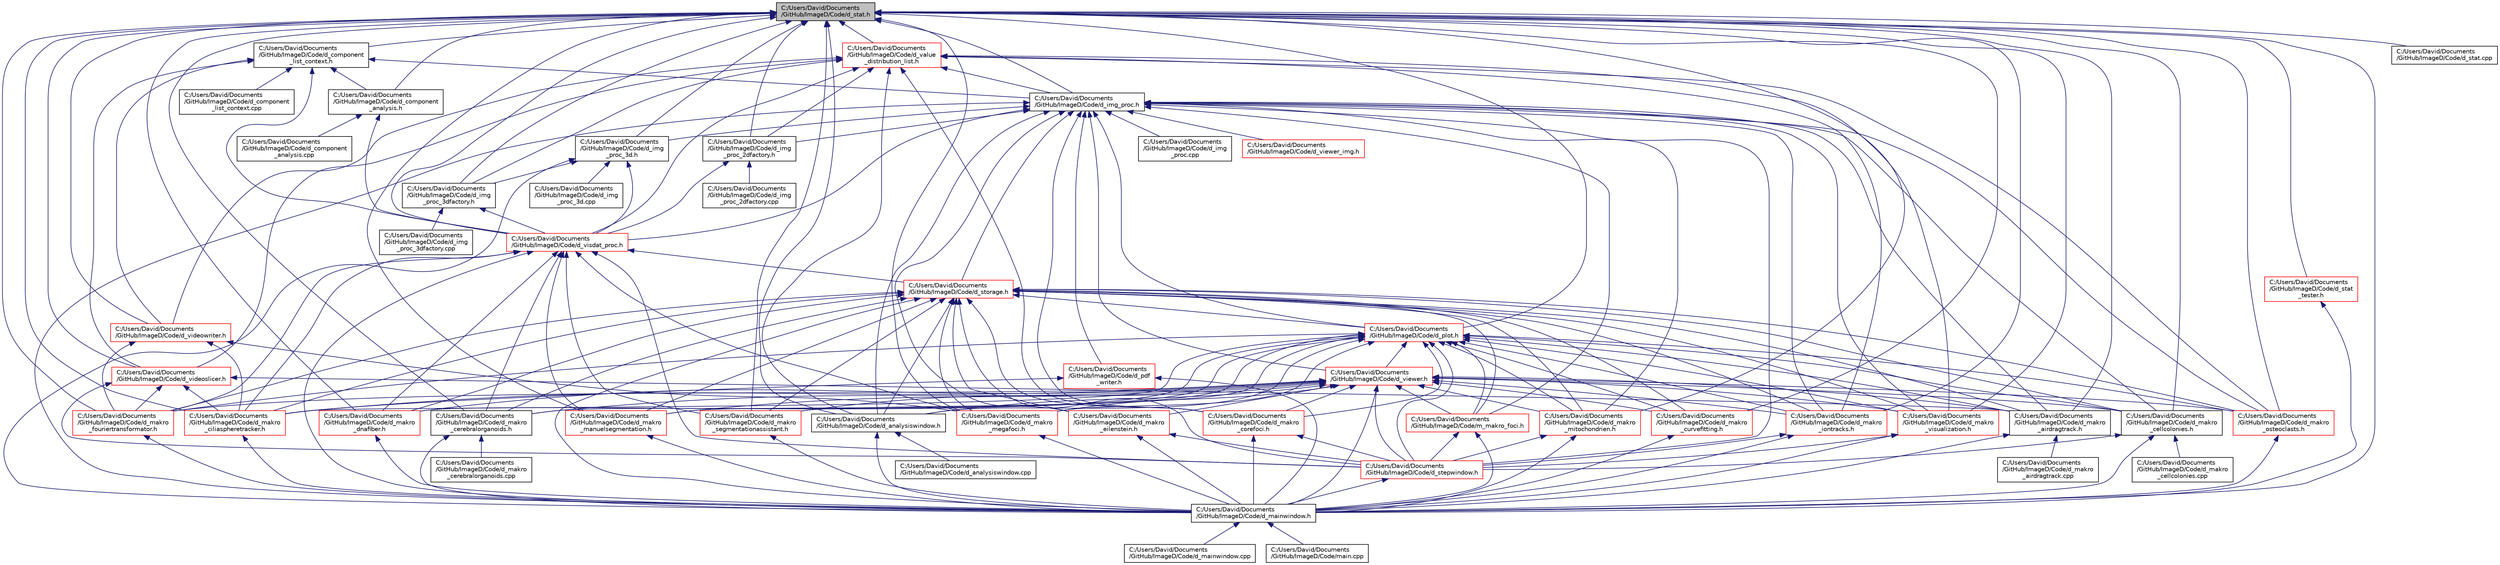 digraph "C:/Users/David/Documents/GitHub/ImageD/Code/d_stat.h"
{
 // LATEX_PDF_SIZE
  edge [fontname="Helvetica",fontsize="10",labelfontname="Helvetica",labelfontsize="10"];
  node [fontname="Helvetica",fontsize="10",shape=record];
  Node1 [label="C:/Users/David/Documents\l/GitHub/ImageD/Code/d_stat.h",height=0.2,width=0.4,color="black", fillcolor="grey75", style="filled", fontcolor="black",tooltip=" "];
  Node1 -> Node2 [dir="back",color="midnightblue",fontsize="10",style="solid"];
  Node2 [label="C:/Users/David/Documents\l/GitHub/ImageD/Code/d_analysiswindow.h",height=0.2,width=0.4,color="black", fillcolor="white", style="filled",URL="$d__analysiswindow_8h.html",tooltip=" "];
  Node2 -> Node3 [dir="back",color="midnightblue",fontsize="10",style="solid"];
  Node3 [label="C:/Users/David/Documents\l/GitHub/ImageD/Code/d_analysiswindow.cpp",height=0.2,width=0.4,color="black", fillcolor="white", style="filled",URL="$d__analysiswindow_8cpp.html",tooltip=" "];
  Node2 -> Node4 [dir="back",color="midnightblue",fontsize="10",style="solid"];
  Node4 [label="C:/Users/David/Documents\l/GitHub/ImageD/Code/d_mainwindow.h",height=0.2,width=0.4,color="black", fillcolor="white", style="filled",URL="$d__mainwindow_8h.html",tooltip=" "];
  Node4 -> Node5 [dir="back",color="midnightblue",fontsize="10",style="solid"];
  Node5 [label="C:/Users/David/Documents\l/GitHub/ImageD/Code/d_mainwindow.cpp",height=0.2,width=0.4,color="black", fillcolor="white", style="filled",URL="$d__mainwindow_8cpp.html",tooltip=" "];
  Node4 -> Node6 [dir="back",color="midnightblue",fontsize="10",style="solid"];
  Node6 [label="C:/Users/David/Documents\l/GitHub/ImageD/Code/main.cpp",height=0.2,width=0.4,color="black", fillcolor="white", style="filled",URL="$main_8cpp.html",tooltip=" "];
  Node1 -> Node7 [dir="back",color="midnightblue",fontsize="10",style="solid"];
  Node7 [label="C:/Users/David/Documents\l/GitHub/ImageD/Code/d_component\l_analysis.h",height=0.2,width=0.4,color="black", fillcolor="white", style="filled",URL="$d__component__analysis_8h.html",tooltip=" "];
  Node7 -> Node8 [dir="back",color="midnightblue",fontsize="10",style="solid"];
  Node8 [label="C:/Users/David/Documents\l/GitHub/ImageD/Code/d_component\l_analysis.cpp",height=0.2,width=0.4,color="black", fillcolor="white", style="filled",URL="$d__component__analysis_8cpp.html",tooltip=" "];
  Node7 -> Node9 [dir="back",color="midnightblue",fontsize="10",style="solid"];
  Node9 [label="C:/Users/David/Documents\l/GitHub/ImageD/Code/d_visdat_proc.h",height=0.2,width=0.4,color="red", fillcolor="white", style="filled",URL="$d__visdat__proc_8h.html",tooltip=" "];
  Node9 -> Node4 [dir="back",color="midnightblue",fontsize="10",style="solid"];
  Node9 -> Node10 [dir="back",color="midnightblue",fontsize="10",style="solid"];
  Node10 [label="C:/Users/David/Documents\l/GitHub/ImageD/Code/d_makro\l_cerebralorganoids.h",height=0.2,width=0.4,color="black", fillcolor="white", style="filled",URL="$d__makro__cerebralorganoids_8h.html",tooltip=" "];
  Node10 -> Node4 [dir="back",color="midnightblue",fontsize="10",style="solid"];
  Node10 -> Node11 [dir="back",color="midnightblue",fontsize="10",style="solid"];
  Node11 [label="C:/Users/David/Documents\l/GitHub/ImageD/Code/d_makro\l_cerebralorganoids.cpp",height=0.2,width=0.4,color="black", fillcolor="white", style="filled",URL="$d__makro__cerebralorganoids_8cpp.html",tooltip=" "];
  Node9 -> Node12 [dir="back",color="midnightblue",fontsize="10",style="solid"];
  Node12 [label="C:/Users/David/Documents\l/GitHub/ImageD/Code/d_makro\l_ciliaspheretracker.h",height=0.2,width=0.4,color="red", fillcolor="white", style="filled",URL="$d__makro__ciliaspheretracker_8h.html",tooltip=" "];
  Node12 -> Node4 [dir="back",color="midnightblue",fontsize="10",style="solid"];
  Node9 -> Node14 [dir="back",color="midnightblue",fontsize="10",style="solid"];
  Node14 [label="C:/Users/David/Documents\l/GitHub/ImageD/Code/d_makro\l_dnafiber.h",height=0.2,width=0.4,color="red", fillcolor="white", style="filled",URL="$d__makro__dnafiber_8h.html",tooltip=" "];
  Node14 -> Node4 [dir="back",color="midnightblue",fontsize="10",style="solid"];
  Node9 -> Node16 [dir="back",color="midnightblue",fontsize="10",style="solid"];
  Node16 [label="C:/Users/David/Documents\l/GitHub/ImageD/Code/d_makro\l_fouriertransformator.h",height=0.2,width=0.4,color="red", fillcolor="white", style="filled",URL="$d__makro__fouriertransformator_8h.html",tooltip=" "];
  Node16 -> Node4 [dir="back",color="midnightblue",fontsize="10",style="solid"];
  Node9 -> Node18 [dir="back",color="midnightblue",fontsize="10",style="solid"];
  Node18 [label="C:/Users/David/Documents\l/GitHub/ImageD/Code/d_makro\l_manuelsegmentation.h",height=0.2,width=0.4,color="red", fillcolor="white", style="filled",URL="$d__makro__manuelsegmentation_8h.html",tooltip=" "];
  Node18 -> Node4 [dir="back",color="midnightblue",fontsize="10",style="solid"];
  Node9 -> Node20 [dir="back",color="midnightblue",fontsize="10",style="solid"];
  Node20 [label="C:/Users/David/Documents\l/GitHub/ImageD/Code/d_makro\l_megafoci.h",height=0.2,width=0.4,color="red", fillcolor="white", style="filled",URL="$d__makro__megafoci_8h.html",tooltip=" "];
  Node20 -> Node4 [dir="back",color="midnightblue",fontsize="10",style="solid"];
  Node9 -> Node22 [dir="back",color="midnightblue",fontsize="10",style="solid"];
  Node22 [label="C:/Users/David/Documents\l/GitHub/ImageD/Code/d_makro\l_segmentationassistant.h",height=0.2,width=0.4,color="red", fillcolor="white", style="filled",URL="$d__makro__segmentationassistant_8h.html",tooltip=" "];
  Node22 -> Node4 [dir="back",color="midnightblue",fontsize="10",style="solid"];
  Node9 -> Node24 [dir="back",color="midnightblue",fontsize="10",style="solid"];
  Node24 [label="C:/Users/David/Documents\l/GitHub/ImageD/Code/d_stepwindow.h",height=0.2,width=0.4,color="red", fillcolor="white", style="filled",URL="$d__stepwindow_8h.html",tooltip=" "];
  Node24 -> Node4 [dir="back",color="midnightblue",fontsize="10",style="solid"];
  Node9 -> Node26 [dir="back",color="midnightblue",fontsize="10",style="solid"];
  Node26 [label="C:/Users/David/Documents\l/GitHub/ImageD/Code/d_storage.h",height=0.2,width=0.4,color="red", fillcolor="white", style="filled",URL="$d__storage_8h.html",tooltip=" "];
  Node26 -> Node2 [dir="back",color="midnightblue",fontsize="10",style="solid"];
  Node26 -> Node4 [dir="back",color="midnightblue",fontsize="10",style="solid"];
  Node26 -> Node27 [dir="back",color="midnightblue",fontsize="10",style="solid"];
  Node27 [label="C:/Users/David/Documents\l/GitHub/ImageD/Code/d_makro\l_airdragtrack.h",height=0.2,width=0.4,color="black", fillcolor="white", style="filled",URL="$d__makro__airdragtrack_8h.html",tooltip=" "];
  Node27 -> Node4 [dir="back",color="midnightblue",fontsize="10",style="solid"];
  Node27 -> Node28 [dir="back",color="midnightblue",fontsize="10",style="solid"];
  Node28 [label="C:/Users/David/Documents\l/GitHub/ImageD/Code/d_makro\l_airdragtrack.cpp",height=0.2,width=0.4,color="black", fillcolor="white", style="filled",URL="$d__makro__airdragtrack_8cpp.html",tooltip=" "];
  Node26 -> Node29 [dir="back",color="midnightblue",fontsize="10",style="solid"];
  Node29 [label="C:/Users/David/Documents\l/GitHub/ImageD/Code/d_makro\l_cellcolonies.h",height=0.2,width=0.4,color="black", fillcolor="white", style="filled",URL="$d__makro__cellcolonies_8h.html",tooltip=" "];
  Node29 -> Node4 [dir="back",color="midnightblue",fontsize="10",style="solid"];
  Node29 -> Node30 [dir="back",color="midnightblue",fontsize="10",style="solid"];
  Node30 [label="C:/Users/David/Documents\l/GitHub/ImageD/Code/d_makro\l_cellcolonies.cpp",height=0.2,width=0.4,color="black", fillcolor="white", style="filled",URL="$d__makro__cellcolonies_8cpp.html",tooltip=" "];
  Node29 -> Node24 [dir="back",color="midnightblue",fontsize="10",style="solid"];
  Node26 -> Node10 [dir="back",color="midnightblue",fontsize="10",style="solid"];
  Node26 -> Node12 [dir="back",color="midnightblue",fontsize="10",style="solid"];
  Node26 -> Node31 [dir="back",color="midnightblue",fontsize="10",style="solid"];
  Node31 [label="C:/Users/David/Documents\l/GitHub/ImageD/Code/d_makro\l_corefoci.h",height=0.2,width=0.4,color="red", fillcolor="white", style="filled",URL="$d__makro__corefoci_8h.html",tooltip=" "];
  Node31 -> Node4 [dir="back",color="midnightblue",fontsize="10",style="solid"];
  Node31 -> Node24 [dir="back",color="midnightblue",fontsize="10",style="solid"];
  Node26 -> Node33 [dir="back",color="midnightblue",fontsize="10",style="solid"];
  Node33 [label="C:/Users/David/Documents\l/GitHub/ImageD/Code/d_makro\l_curvefitting.h",height=0.2,width=0.4,color="red", fillcolor="white", style="filled",URL="$d__makro__curvefitting_8h.html",tooltip=" "];
  Node33 -> Node4 [dir="back",color="midnightblue",fontsize="10",style="solid"];
  Node26 -> Node14 [dir="back",color="midnightblue",fontsize="10",style="solid"];
  Node26 -> Node35 [dir="back",color="midnightblue",fontsize="10",style="solid"];
  Node35 [label="C:/Users/David/Documents\l/GitHub/ImageD/Code/d_makro\l_eilenstein.h",height=0.2,width=0.4,color="red", fillcolor="white", style="filled",URL="$d__makro__eilenstein_8h.html",tooltip=" "];
  Node35 -> Node4 [dir="back",color="midnightblue",fontsize="10",style="solid"];
  Node35 -> Node24 [dir="back",color="midnightblue",fontsize="10",style="solid"];
  Node26 -> Node16 [dir="back",color="midnightblue",fontsize="10",style="solid"];
  Node26 -> Node37 [dir="back",color="midnightblue",fontsize="10",style="solid"];
  Node37 [label="C:/Users/David/Documents\l/GitHub/ImageD/Code/d_makro\l_iontracks.h",height=0.2,width=0.4,color="red", fillcolor="white", style="filled",URL="$d__makro__iontracks_8h.html",tooltip=" "];
  Node37 -> Node4 [dir="back",color="midnightblue",fontsize="10",style="solid"];
  Node37 -> Node24 [dir="back",color="midnightblue",fontsize="10",style="solid"];
  Node26 -> Node18 [dir="back",color="midnightblue",fontsize="10",style="solid"];
  Node26 -> Node20 [dir="back",color="midnightblue",fontsize="10",style="solid"];
  Node26 -> Node39 [dir="back",color="midnightblue",fontsize="10",style="solid"];
  Node39 [label="C:/Users/David/Documents\l/GitHub/ImageD/Code/d_makro\l_mitochondrien.h",height=0.2,width=0.4,color="red", fillcolor="white", style="filled",URL="$d__makro__mitochondrien_8h.html",tooltip=" "];
  Node39 -> Node4 [dir="back",color="midnightblue",fontsize="10",style="solid"];
  Node39 -> Node24 [dir="back",color="midnightblue",fontsize="10",style="solid"];
  Node26 -> Node41 [dir="back",color="midnightblue",fontsize="10",style="solid"];
  Node41 [label="C:/Users/David/Documents\l/GitHub/ImageD/Code/d_makro\l_osteoclasts.h",height=0.2,width=0.4,color="red", fillcolor="white", style="filled",URL="$d__makro__osteoclasts_8h.html",tooltip=" "];
  Node41 -> Node4 [dir="back",color="midnightblue",fontsize="10",style="solid"];
  Node26 -> Node22 [dir="back",color="midnightblue",fontsize="10",style="solid"];
  Node26 -> Node43 [dir="back",color="midnightblue",fontsize="10",style="solid"];
  Node43 [label="C:/Users/David/Documents\l/GitHub/ImageD/Code/d_makro\l_visualization.h",height=0.2,width=0.4,color="red", fillcolor="white", style="filled",URL="$d__makro__visualization_8h.html",tooltip=" "];
  Node43 -> Node4 [dir="back",color="midnightblue",fontsize="10",style="solid"];
  Node43 -> Node24 [dir="back",color="midnightblue",fontsize="10",style="solid"];
  Node26 -> Node45 [dir="back",color="midnightblue",fontsize="10",style="solid"];
  Node45 [label="C:/Users/David/Documents\l/GitHub/ImageD/Code/d_plot.h",height=0.2,width=0.4,color="red", fillcolor="white", style="filled",URL="$d__plot_8h.html",tooltip=" "];
  Node45 -> Node2 [dir="back",color="midnightblue",fontsize="10",style="solid"];
  Node45 -> Node27 [dir="back",color="midnightblue",fontsize="10",style="solid"];
  Node45 -> Node29 [dir="back",color="midnightblue",fontsize="10",style="solid"];
  Node45 -> Node10 [dir="back",color="midnightblue",fontsize="10",style="solid"];
  Node45 -> Node12 [dir="back",color="midnightblue",fontsize="10",style="solid"];
  Node45 -> Node31 [dir="back",color="midnightblue",fontsize="10",style="solid"];
  Node45 -> Node33 [dir="back",color="midnightblue",fontsize="10",style="solid"];
  Node45 -> Node14 [dir="back",color="midnightblue",fontsize="10",style="solid"];
  Node45 -> Node16 [dir="back",color="midnightblue",fontsize="10",style="solid"];
  Node45 -> Node37 [dir="back",color="midnightblue",fontsize="10",style="solid"];
  Node45 -> Node18 [dir="back",color="midnightblue",fontsize="10",style="solid"];
  Node45 -> Node20 [dir="back",color="midnightblue",fontsize="10",style="solid"];
  Node45 -> Node39 [dir="back",color="midnightblue",fontsize="10",style="solid"];
  Node45 -> Node41 [dir="back",color="midnightblue",fontsize="10",style="solid"];
  Node45 -> Node22 [dir="back",color="midnightblue",fontsize="10",style="solid"];
  Node45 -> Node43 [dir="back",color="midnightblue",fontsize="10",style="solid"];
  Node45 -> Node24 [dir="back",color="midnightblue",fontsize="10",style="solid"];
  Node45 -> Node49 [dir="back",color="midnightblue",fontsize="10",style="solid"];
  Node49 [label="C:/Users/David/Documents\l/GitHub/ImageD/Code/d_viewer.h",height=0.2,width=0.4,color="red", fillcolor="white", style="filled",URL="$d__viewer_8h.html",tooltip=" "];
  Node49 -> Node2 [dir="back",color="midnightblue",fontsize="10",style="solid"];
  Node49 -> Node4 [dir="back",color="midnightblue",fontsize="10",style="solid"];
  Node49 -> Node27 [dir="back",color="midnightblue",fontsize="10",style="solid"];
  Node49 -> Node29 [dir="back",color="midnightblue",fontsize="10",style="solid"];
  Node49 -> Node10 [dir="back",color="midnightblue",fontsize="10",style="solid"];
  Node49 -> Node12 [dir="back",color="midnightblue",fontsize="10",style="solid"];
  Node49 -> Node31 [dir="back",color="midnightblue",fontsize="10",style="solid"];
  Node49 -> Node33 [dir="back",color="midnightblue",fontsize="10",style="solid"];
  Node49 -> Node14 [dir="back",color="midnightblue",fontsize="10",style="solid"];
  Node49 -> Node35 [dir="back",color="midnightblue",fontsize="10",style="solid"];
  Node49 -> Node16 [dir="back",color="midnightblue",fontsize="10",style="solid"];
  Node49 -> Node37 [dir="back",color="midnightblue",fontsize="10",style="solid"];
  Node49 -> Node18 [dir="back",color="midnightblue",fontsize="10",style="solid"];
  Node49 -> Node20 [dir="back",color="midnightblue",fontsize="10",style="solid"];
  Node49 -> Node39 [dir="back",color="midnightblue",fontsize="10",style="solid"];
  Node49 -> Node41 [dir="back",color="midnightblue",fontsize="10",style="solid"];
  Node49 -> Node22 [dir="back",color="midnightblue",fontsize="10",style="solid"];
  Node49 -> Node43 [dir="back",color="midnightblue",fontsize="10",style="solid"];
  Node49 -> Node24 [dir="back",color="midnightblue",fontsize="10",style="solid"];
  Node49 -> Node51 [dir="back",color="midnightblue",fontsize="10",style="solid"];
  Node51 [label="C:/Users/David/Documents\l/GitHub/ImageD/Code/m_makro_foci.h",height=0.2,width=0.4,color="red", fillcolor="white", style="filled",URL="$m__makro__foci_8h.html",tooltip=" "];
  Node51 -> Node4 [dir="back",color="midnightblue",fontsize="10",style="solid"];
  Node51 -> Node24 [dir="back",color="midnightblue",fontsize="10",style="solid"];
  Node45 -> Node51 [dir="back",color="midnightblue",fontsize="10",style="solid"];
  Node26 -> Node24 [dir="back",color="midnightblue",fontsize="10",style="solid"];
  Node26 -> Node51 [dir="back",color="midnightblue",fontsize="10",style="solid"];
  Node1 -> Node59 [dir="back",color="midnightblue",fontsize="10",style="solid"];
  Node59 [label="C:/Users/David/Documents\l/GitHub/ImageD/Code/d_component\l_list_context.h",height=0.2,width=0.4,color="black", fillcolor="white", style="filled",URL="$d__component__list__context_8h.html",tooltip=" "];
  Node59 -> Node7 [dir="back",color="midnightblue",fontsize="10",style="solid"];
  Node59 -> Node60 [dir="back",color="midnightblue",fontsize="10",style="solid"];
  Node60 [label="C:/Users/David/Documents\l/GitHub/ImageD/Code/d_component\l_list_context.cpp",height=0.2,width=0.4,color="black", fillcolor="white", style="filled",URL="$d__component__list__context_8cpp.html",tooltip=" "];
  Node59 -> Node61 [dir="back",color="midnightblue",fontsize="10",style="solid"];
  Node61 [label="C:/Users/David/Documents\l/GitHub/ImageD/Code/d_img_proc.h",height=0.2,width=0.4,color="black", fillcolor="white", style="filled",URL="$d__img__proc_8h.html",tooltip=" "];
  Node61 -> Node2 [dir="back",color="midnightblue",fontsize="10",style="solid"];
  Node61 -> Node62 [dir="back",color="midnightblue",fontsize="10",style="solid"];
  Node62 [label="C:/Users/David/Documents\l/GitHub/ImageD/Code/d_img\l_proc.cpp",height=0.2,width=0.4,color="black", fillcolor="white", style="filled",URL="$d__img__proc_8cpp.html",tooltip=" "];
  Node61 -> Node63 [dir="back",color="midnightblue",fontsize="10",style="solid"];
  Node63 [label="C:/Users/David/Documents\l/GitHub/ImageD/Code/d_img\l_proc_2dfactory.h",height=0.2,width=0.4,color="black", fillcolor="white", style="filled",URL="$d__img__proc__2dfactory_8h.html",tooltip=" "];
  Node63 -> Node64 [dir="back",color="midnightblue",fontsize="10",style="solid"];
  Node64 [label="C:/Users/David/Documents\l/GitHub/ImageD/Code/d_img\l_proc_2dfactory.cpp",height=0.2,width=0.4,color="black", fillcolor="white", style="filled",URL="$d__img__proc__2dfactory_8cpp.html",tooltip=" "];
  Node63 -> Node9 [dir="back",color="midnightblue",fontsize="10",style="solid"];
  Node61 -> Node65 [dir="back",color="midnightblue",fontsize="10",style="solid"];
  Node65 [label="C:/Users/David/Documents\l/GitHub/ImageD/Code/d_img\l_proc_3d.h",height=0.2,width=0.4,color="black", fillcolor="white", style="filled",URL="$d__img__proc__3d_8h.html",tooltip=" "];
  Node65 -> Node66 [dir="back",color="midnightblue",fontsize="10",style="solid"];
  Node66 [label="C:/Users/David/Documents\l/GitHub/ImageD/Code/d_img\l_proc_3d.cpp",height=0.2,width=0.4,color="black", fillcolor="white", style="filled",URL="$d__img__proc__3d_8cpp.html",tooltip=" "];
  Node65 -> Node67 [dir="back",color="midnightblue",fontsize="10",style="solid"];
  Node67 [label="C:/Users/David/Documents\l/GitHub/ImageD/Code/d_img\l_proc_3dfactory.h",height=0.2,width=0.4,color="black", fillcolor="white", style="filled",URL="$d__img__proc__3dfactory_8h.html",tooltip=" "];
  Node67 -> Node68 [dir="back",color="midnightblue",fontsize="10",style="solid"];
  Node68 [label="C:/Users/David/Documents\l/GitHub/ImageD/Code/d_img\l_proc_3dfactory.cpp",height=0.2,width=0.4,color="black", fillcolor="white", style="filled",URL="$d__img__proc__3dfactory_8cpp.html",tooltip=" "];
  Node67 -> Node9 [dir="back",color="midnightblue",fontsize="10",style="solid"];
  Node65 -> Node4 [dir="back",color="midnightblue",fontsize="10",style="solid"];
  Node65 -> Node9 [dir="back",color="midnightblue",fontsize="10",style="solid"];
  Node61 -> Node4 [dir="back",color="midnightblue",fontsize="10",style="solid"];
  Node61 -> Node27 [dir="back",color="midnightblue",fontsize="10",style="solid"];
  Node61 -> Node29 [dir="back",color="midnightblue",fontsize="10",style="solid"];
  Node61 -> Node31 [dir="back",color="midnightblue",fontsize="10",style="solid"];
  Node61 -> Node35 [dir="back",color="midnightblue",fontsize="10",style="solid"];
  Node61 -> Node37 [dir="back",color="midnightblue",fontsize="10",style="solid"];
  Node61 -> Node39 [dir="back",color="midnightblue",fontsize="10",style="solid"];
  Node61 -> Node41 [dir="back",color="midnightblue",fontsize="10",style="solid"];
  Node61 -> Node43 [dir="back",color="midnightblue",fontsize="10",style="solid"];
  Node61 -> Node69 [dir="back",color="midnightblue",fontsize="10",style="solid"];
  Node69 [label="C:/Users/David/Documents\l/GitHub/ImageD/Code/d_pdf\l_writer.h",height=0.2,width=0.4,color="red", fillcolor="white", style="filled",URL="$d__pdf__writer_8h.html",tooltip=" "];
  Node69 -> Node4 [dir="back",color="midnightblue",fontsize="10",style="solid"];
  Node69 -> Node12 [dir="back",color="midnightblue",fontsize="10",style="solid"];
  Node61 -> Node45 [dir="back",color="midnightblue",fontsize="10",style="solid"];
  Node61 -> Node24 [dir="back",color="midnightblue",fontsize="10",style="solid"];
  Node61 -> Node26 [dir="back",color="midnightblue",fontsize="10",style="solid"];
  Node61 -> Node49 [dir="back",color="midnightblue",fontsize="10",style="solid"];
  Node61 -> Node71 [dir="back",color="midnightblue",fontsize="10",style="solid"];
  Node71 [label="C:/Users/David/Documents\l/GitHub/ImageD/Code/d_viewer_img.h",height=0.2,width=0.4,color="red", fillcolor="white", style="filled",URL="$d__viewer__img_8h.html",tooltip=" "];
  Node61 -> Node9 [dir="back",color="midnightblue",fontsize="10",style="solid"];
  Node61 -> Node51 [dir="back",color="midnightblue",fontsize="10",style="solid"];
  Node59 -> Node73 [dir="back",color="midnightblue",fontsize="10",style="solid"];
  Node73 [label="C:/Users/David/Documents\l/GitHub/ImageD/Code/d_videoslicer.h",height=0.2,width=0.4,color="red", fillcolor="white", style="filled",URL="$d__videoslicer_8h.html",tooltip=" "];
  Node73 -> Node27 [dir="back",color="midnightblue",fontsize="10",style="solid"];
  Node73 -> Node12 [dir="back",color="midnightblue",fontsize="10",style="solid"];
  Node73 -> Node16 [dir="back",color="midnightblue",fontsize="10",style="solid"];
  Node73 -> Node24 [dir="back",color="midnightblue",fontsize="10",style="solid"];
  Node59 -> Node75 [dir="back",color="midnightblue",fontsize="10",style="solid"];
  Node75 [label="C:/Users/David/Documents\l/GitHub/ImageD/Code/d_videowriter.h",height=0.2,width=0.4,color="red", fillcolor="white", style="filled",URL="$d__videowriter_8h.html",tooltip=" "];
  Node75 -> Node12 [dir="back",color="midnightblue",fontsize="10",style="solid"];
  Node75 -> Node16 [dir="back",color="midnightblue",fontsize="10",style="solid"];
  Node75 -> Node20 [dir="back",color="midnightblue",fontsize="10",style="solid"];
  Node59 -> Node9 [dir="back",color="midnightblue",fontsize="10",style="solid"];
  Node1 -> Node61 [dir="back",color="midnightblue",fontsize="10",style="solid"];
  Node1 -> Node63 [dir="back",color="midnightblue",fontsize="10",style="solid"];
  Node1 -> Node65 [dir="back",color="midnightblue",fontsize="10",style="solid"];
  Node1 -> Node67 [dir="back",color="midnightblue",fontsize="10",style="solid"];
  Node1 -> Node4 [dir="back",color="midnightblue",fontsize="10",style="solid"];
  Node1 -> Node27 [dir="back",color="midnightblue",fontsize="10",style="solid"];
  Node1 -> Node29 [dir="back",color="midnightblue",fontsize="10",style="solid"];
  Node1 -> Node10 [dir="back",color="midnightblue",fontsize="10",style="solid"];
  Node1 -> Node12 [dir="back",color="midnightblue",fontsize="10",style="solid"];
  Node1 -> Node33 [dir="back",color="midnightblue",fontsize="10",style="solid"];
  Node1 -> Node14 [dir="back",color="midnightblue",fontsize="10",style="solid"];
  Node1 -> Node16 [dir="back",color="midnightblue",fontsize="10",style="solid"];
  Node1 -> Node37 [dir="back",color="midnightblue",fontsize="10",style="solid"];
  Node1 -> Node18 [dir="back",color="midnightblue",fontsize="10",style="solid"];
  Node1 -> Node20 [dir="back",color="midnightblue",fontsize="10",style="solid"];
  Node1 -> Node39 [dir="back",color="midnightblue",fontsize="10",style="solid"];
  Node1 -> Node41 [dir="back",color="midnightblue",fontsize="10",style="solid"];
  Node1 -> Node22 [dir="back",color="midnightblue",fontsize="10",style="solid"];
  Node1 -> Node43 [dir="back",color="midnightblue",fontsize="10",style="solid"];
  Node1 -> Node45 [dir="back",color="midnightblue",fontsize="10",style="solid"];
  Node1 -> Node77 [dir="back",color="midnightblue",fontsize="10",style="solid"];
  Node77 [label="C:/Users/David/Documents\l/GitHub/ImageD/Code/d_stat.cpp",height=0.2,width=0.4,color="black", fillcolor="white", style="filled",URL="$d__stat_8cpp.html",tooltip=" "];
  Node1 -> Node78 [dir="back",color="midnightblue",fontsize="10",style="solid"];
  Node78 [label="C:/Users/David/Documents\l/GitHub/ImageD/Code/d_stat\l_tester.h",height=0.2,width=0.4,color="red", fillcolor="white", style="filled",URL="$d__stat__tester_8h.html",tooltip=" "];
  Node78 -> Node4 [dir="back",color="midnightblue",fontsize="10",style="solid"];
  Node1 -> Node80 [dir="back",color="midnightblue",fontsize="10",style="solid"];
  Node80 [label="C:/Users/David/Documents\l/GitHub/ImageD/Code/d_value\l_distribution_list.h",height=0.2,width=0.4,color="red", fillcolor="white", style="filled",URL="$d__value__distribution__list_8h.html",tooltip=" "];
  Node80 -> Node2 [dir="back",color="midnightblue",fontsize="10",style="solid"];
  Node80 -> Node61 [dir="back",color="midnightblue",fontsize="10",style="solid"];
  Node80 -> Node63 [dir="back",color="midnightblue",fontsize="10",style="solid"];
  Node80 -> Node67 [dir="back",color="midnightblue",fontsize="10",style="solid"];
  Node80 -> Node31 [dir="back",color="midnightblue",fontsize="10",style="solid"];
  Node80 -> Node37 [dir="back",color="midnightblue",fontsize="10",style="solid"];
  Node80 -> Node41 [dir="back",color="midnightblue",fontsize="10",style="solid"];
  Node80 -> Node43 [dir="back",color="midnightblue",fontsize="10",style="solid"];
  Node80 -> Node73 [dir="back",color="midnightblue",fontsize="10",style="solid"];
  Node80 -> Node75 [dir="back",color="midnightblue",fontsize="10",style="solid"];
  Node80 -> Node9 [dir="back",color="midnightblue",fontsize="10",style="solid"];
  Node1 -> Node73 [dir="back",color="midnightblue",fontsize="10",style="solid"];
  Node1 -> Node75 [dir="back",color="midnightblue",fontsize="10",style="solid"];
  Node1 -> Node9 [dir="back",color="midnightblue",fontsize="10",style="solid"];
}

